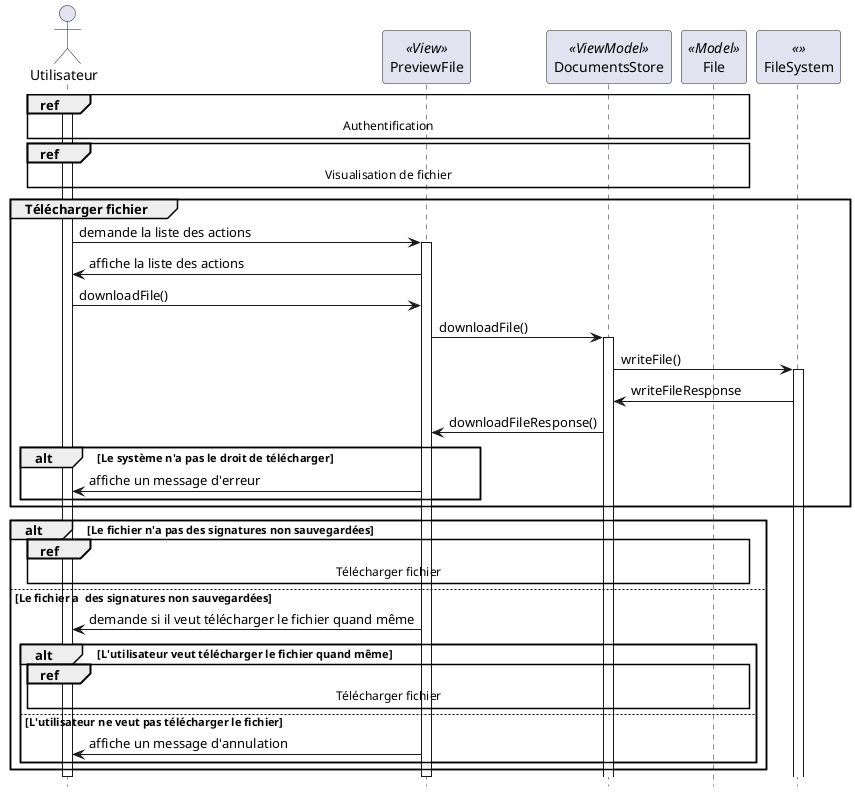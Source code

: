 @startuml sequence_download_file

hide footbox


actor "Utilisateur" as user
participant "PreviewFile" as previewfile << View >>
participant "DocumentsStore" as documentsstore << ViewModel >>
participant "File" as file << Model >>
participant "FileSystem" as FileSystem <<  >>


ref over user, previewfile, documentsstore, file : Authentification
ref over user, previewfile, documentsstore, file : Visualisation de fichier
activate user
group Télécharger fichier
user -> previewfile : demande la liste des actions
activate previewfile
previewfile -> user : affiche la liste des actions
user -> previewfile : downloadFile()
previewfile -> documentsstore : downloadFile()
activate documentsstore
documentsstore -> FileSystem : writeFile()
activate FileSystem
FileSystem -> documentsstore : writeFileResponse
documentsstore -> previewfile : downloadFileResponse()
alt Le système n'a pas le droit de télécharger
    previewfile -> user : affiche un message d'erreur
end
end

alt Le fichier n'a pas des signatures non sauvegardées
  ref over user, previewfile, documentsstore, file : Télécharger fichier
else Le fichier a  des signatures non sauvegardées
  previewfile -> user : demande si il veut télécharger le fichier quand même
  alt L'utilisateur veut télécharger le fichier quand même
    ref over user, previewfile, documentsstore, file : Télécharger fichier
  else L'utilisateur ne veut pas télécharger le fichier
    previewfile -> user : affiche un message d'annulation
  end
end


deactivate previewfile
deactivate user